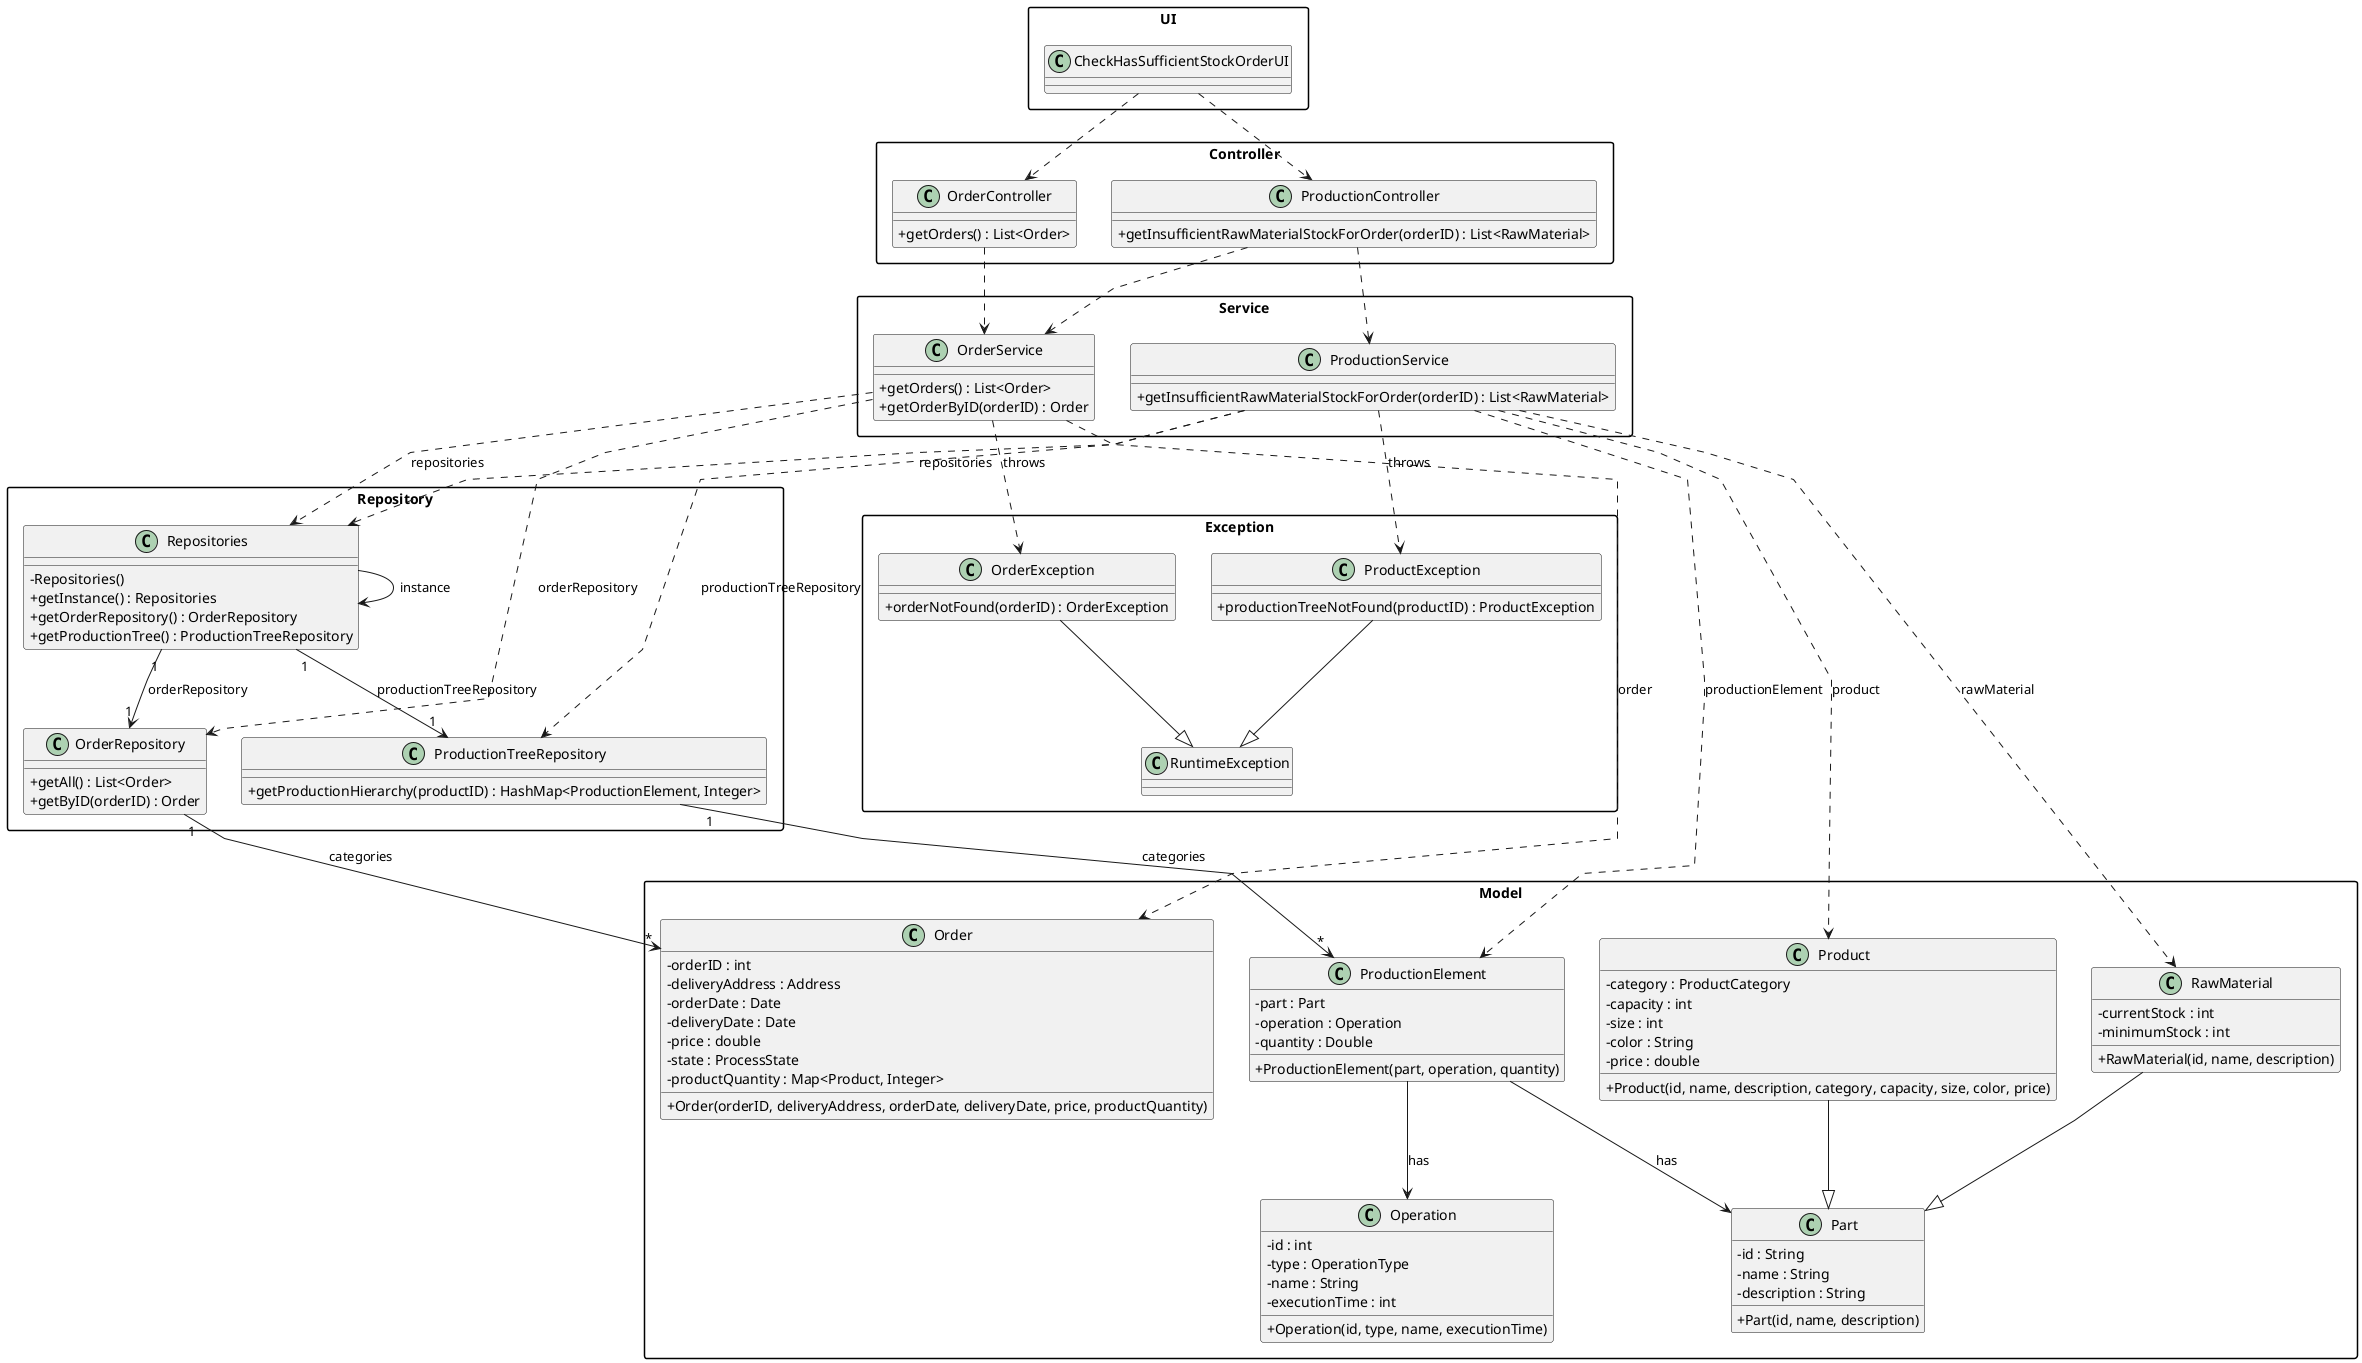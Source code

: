 @startuml
skinparam packageStyle rectangle
skinparam shadowing false
skinparam linetype polyline
skinparam classAttributeIconSize 0

package "UI" {
    class CheckHasSufficientStockOrderUI {
    }
}

package "Controller" {
    class OrderController {
        +getOrders() : List<Order>
    }

    class ProductionController {
        +getInsufficientRawMaterialStockForOrder(orderID) : List<RawMaterial>
    }
}

package "Service" {
    class OrderService {
        +getOrders() : List<Order>
        +getOrderByID(orderID) : Order
    }

    class ProductionService {
        +getInsufficientRawMaterialStockForOrder(orderID) : List<RawMaterial>
    }
}

package "Repository" {
    class Repositories {
        -Repositories()
        +getInstance() : Repositories
        +getOrderRepository() : OrderRepository
        +getProductionTree() : ProductionTreeRepository
    }

    class OrderRepository {
        +getAll() : List<Order>
        +getByID(orderID) : Order
    }

    class ProductionTreeRepository {
        +getProductionHierarchy(productID) : HashMap<ProductionElement, Integer>
    }
}

package "Model" {
    class Part {
        -id : String
        -name : String
        -description : String
        +Part(id, name, description)
    }

    class RawMaterial {
        -currentStock : int
        -minimumStock : int
        +RawMaterial(id, name, description)
    }

    class Product {
        -category : ProductCategory
        -capacity : int
        -size : int
        -color : String
        -price : double
        +Product(id, name, description, category, capacity, size, color, price)
    }

    class ProductionElement {
        -part : Part
        -operation : Operation
        -quantity : Double
        +ProductionElement(part, operation, quantity)
    }

    class Operation {
        -id : int
        -type : OperationType
        -name : String
        -executionTime : int
        +Operation(id, type, name, executionTime)
    }

    class Order {
        -orderID : int
        -deliveryAddress : Address
        -orderDate : Date
        -deliveryDate : Date
        -price : double
        -state : ProcessState
        -productQuantity : Map<Product, Integer>
        +Order(orderID, deliveryAddress, orderDate, deliveryDate, price, productQuantity)
    }
}

package "Exception" {
    class ProductException {
        +productionTreeNotFound(productID) : ProductException
    }

    class OrderException {
        +orderNotFound(orderID) : OrderException
    }

    class RuntimeException
}

CheckHasSufficientStockOrderUI ..> OrderController
CheckHasSufficientStockOrderUI ..> ProductionController
OrderController ..> OrderService
ProductionController ..> ProductionService
ProductionController ..> OrderService
OrderService ..> Repositories : repositories
OrderService ..> OrderRepository : orderRepository
OrderService ..> Order : order
ProductionService ..> Repositories : repositories
ProductionService ..> ProductionTreeRepository : productionTreeRepository
ProductionService ..> Product : product
ProductionService ..> ProductionElement : productionElement
ProductionService ..> RawMaterial : rawMaterial
Repositories --> Repositories : instance
Repositories "1" --> "1" OrderRepository : orderRepository
Repositories "1" --> "1" ProductionTreeRepository : productionTreeRepository
OrderRepository "1" --> "*" Order : categories
ProductionTreeRepository "1" --> "*" ProductionElement : categories
Product --|> Part
RawMaterial --|> Part
ProductionElement --> Part : has
ProductionElement --> Operation : has
ProductionService ..> ProductException : throws
ProductException --|> RuntimeException
OrderService ..> OrderException : throws
OrderException --|> RuntimeException

@enduml